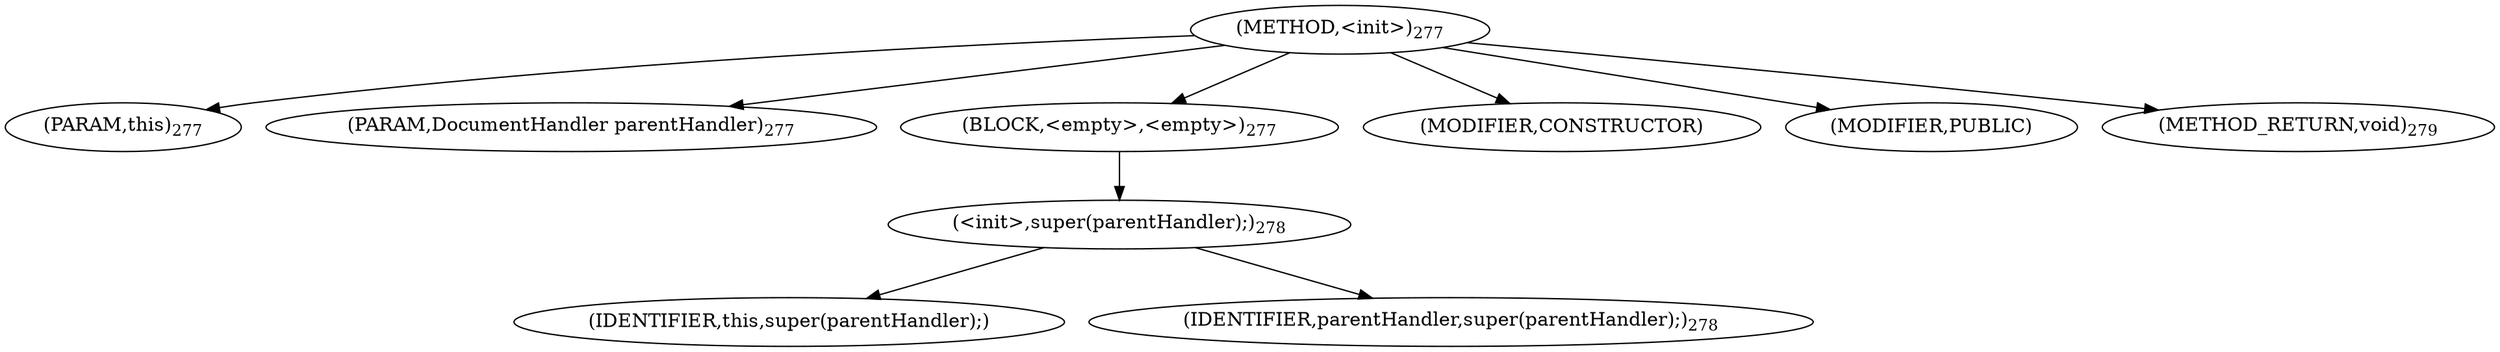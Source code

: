 digraph "&lt;init&gt;" {  
"746" [label = <(METHOD,&lt;init&gt;)<SUB>277</SUB>> ]
"38" [label = <(PARAM,this)<SUB>277</SUB>> ]
"747" [label = <(PARAM,DocumentHandler parentHandler)<SUB>277</SUB>> ]
"748" [label = <(BLOCK,&lt;empty&gt;,&lt;empty&gt;)<SUB>277</SUB>> ]
"749" [label = <(&lt;init&gt;,super(parentHandler);)<SUB>278</SUB>> ]
"37" [label = <(IDENTIFIER,this,super(parentHandler);)> ]
"750" [label = <(IDENTIFIER,parentHandler,super(parentHandler);)<SUB>278</SUB>> ]
"751" [label = <(MODIFIER,CONSTRUCTOR)> ]
"752" [label = <(MODIFIER,PUBLIC)> ]
"753" [label = <(METHOD_RETURN,void)<SUB>279</SUB>> ]
  "746" -> "38" 
  "746" -> "747" 
  "746" -> "748" 
  "746" -> "751" 
  "746" -> "752" 
  "746" -> "753" 
  "748" -> "749" 
  "749" -> "37" 
  "749" -> "750" 
}
